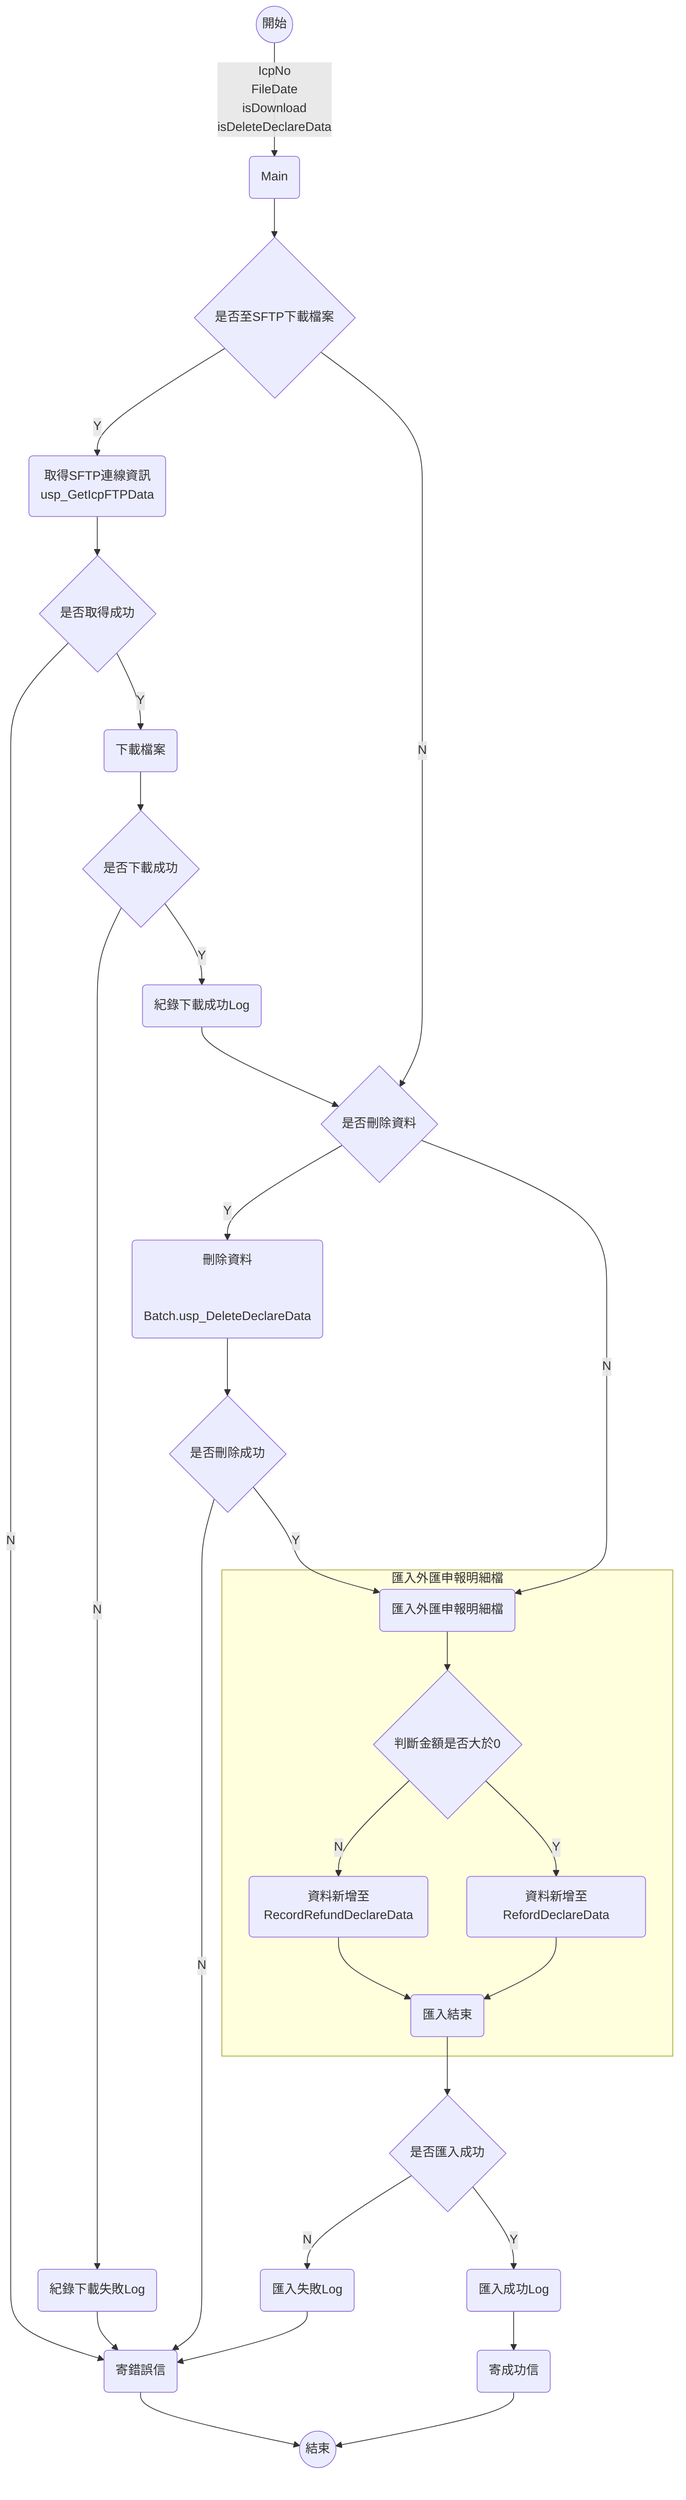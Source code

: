 flowchart TD
    Strat(("開始")) --> |"IcpNo
                        FileDate
                        isDownload
                        isDeleteDeclareData"|Main("Main")
    Main --> IsDownload{"是否至SFTP下載檔案"}
    IsDownload --> |"Y"| GetSFTPInfo("取得SFTP連線資訊
                                        usp_GetIcpFTPData")
        GetSFTPInfo --> FTPResult{"是否取得成功"}    
            FTPResult --> |"N"| Send_DBErrorMail("寄錯誤信")
            FTPResult --> |"Y"| DownloadFile("下載檔案")
        DownloadFile --> DownloadResult{"是否下載成功"}
            DownloadResult --> |"N"| InsertDownLoadFailBatchLog("紀錄下載失敗Log")
            InsertDownLoadFailBatchLog --> Send_DBErrorMail("寄錯誤信")
            DownloadResult --> |"Y"| InsertDownLoadSuccessBatchLog("紀錄下載成功Log")
            InsertDownLoadSuccessBatchLog --> IsDeleteDeclareData{"是否刪除資料"}
    IsDownload --> |"N"| IsDeleteDeclareData{"是否刪除資料"}
    IsDeleteDeclareData --> |"Y"| DeleteDeclareData("刪除資料
                                                    Batch.usp_DeleteDeclareData")
            DeleteDeclareData --> DeleteResult{"是否刪除成功"}
                DeleteResult --> |"N"| Send_DBErrorMail("寄錯誤信")
                DeleteResult --> |"Y"| FileReadStart("匯入外匯申報明細檔")
    IsDeleteDeclareData --> |"N"| FileReadStart
    subgraph 匯入外匯申報明細檔
        FileReadStart --> CheckAmount{"判斷金額是否大於0"}
        CheckAmount --> |"N"| InsertRefundDeclareData("資料新增至RecordRefundDeclareData")
        CheckAmount --> |"Y"| InsertDeclareData("資料新增至RefordDeclareData")
        InsertRefundDeclareData --> FileReadEnd("匯入結束")
        InsertDeclareData --> FileReadEnd("匯入結束")
    end
    FileReadEnd --> FileReadResult{"是否匯入成功"}
        FileReadResult --> |"N"| InsertReadFailBatchLog("匯入失敗Log")
        InsertReadFailBatchLog --> Send_DBErrorMail("寄錯誤信")
        FileReadResult --> |"Y"| InsertReadSuccessBatchLog("匯入成功Log")
        InsertReadSuccessBatchLog --> Send_DBSuccessMail("寄成功信")
    Send_DBSuccessMail --> End(("結束"))
    Send_DBErrorMail --> End(("結束"))